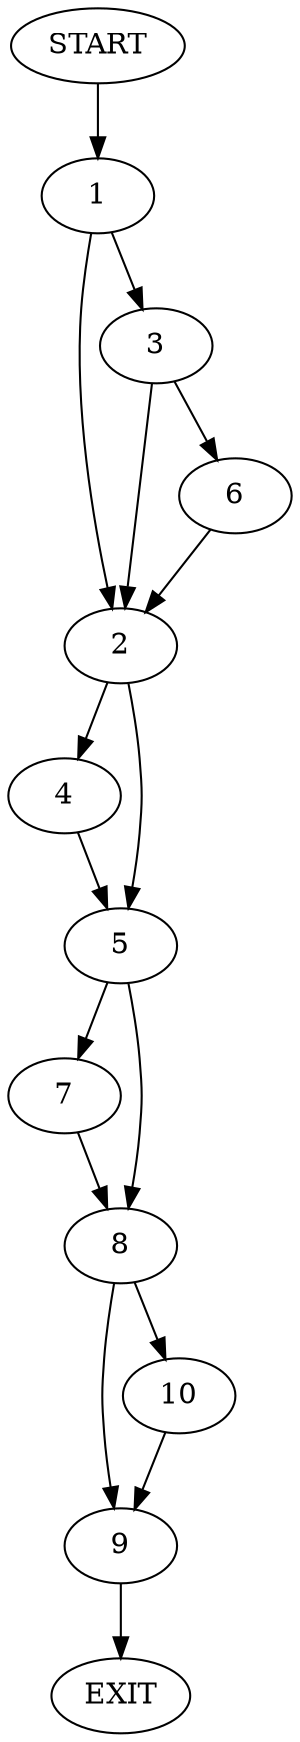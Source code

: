 digraph {
0 [label="START"]
11 [label="EXIT"]
0 -> 1
1 -> 2
1 -> 3
2 -> 4
2 -> 5
3 -> 2
3 -> 6
6 -> 2
4 -> 5
5 -> 7
5 -> 8
8 -> 9
8 -> 10
7 -> 8
10 -> 9
9 -> 11
}
